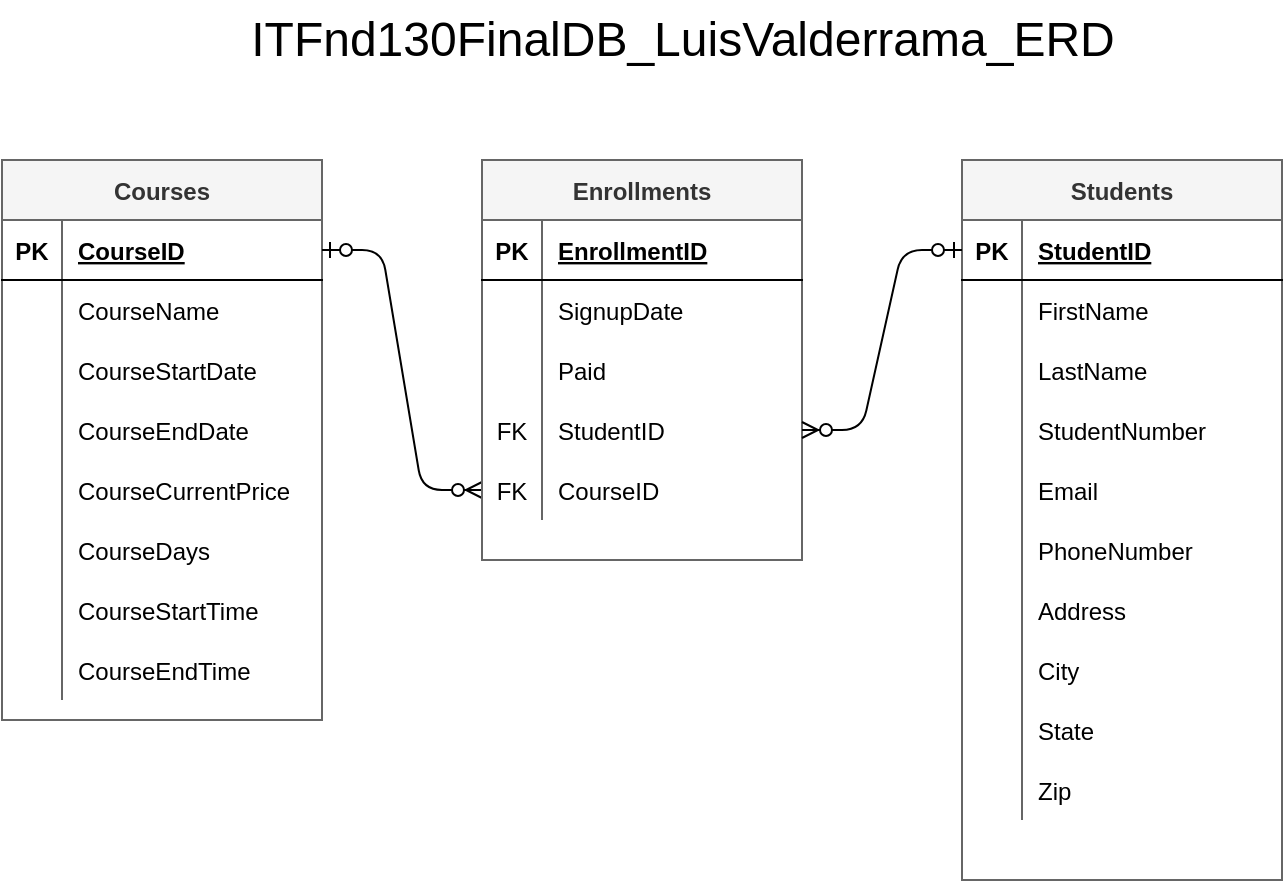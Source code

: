 <mxfile version="14.6.13" type="device"><diagram id="C5RBs43oDa-KdzZeNtuy" name="Page-1"><mxGraphModel dx="1662" dy="822" grid="1" gridSize="10" guides="1" tooltips="1" connect="1" arrows="1" fold="1" page="1" pageScale="1" pageWidth="827" pageHeight="1169" math="0" shadow="0"><root><mxCell id="WIyWlLk6GJQsqaUBKTNV-0"/><mxCell id="WIyWlLk6GJQsqaUBKTNV-1" parent="WIyWlLk6GJQsqaUBKTNV-0"/><mxCell id="cpuhcR9ZQcEZhQdR-MB2-0" value="Courses" style="shape=table;startSize=30;container=1;collapsible=1;childLayout=tableLayout;fixedRows=1;rowLines=0;fontStyle=1;align=center;resizeLast=1;fillColor=#f5f5f5;strokeColor=#666666;fontColor=#333333;" parent="WIyWlLk6GJQsqaUBKTNV-1" vertex="1"><mxGeometry x="80" y="160" width="160" height="280" as="geometry"/></mxCell><mxCell id="cpuhcR9ZQcEZhQdR-MB2-1" value="" style="shape=partialRectangle;collapsible=0;dropTarget=0;pointerEvents=0;fillColor=none;top=0;left=0;bottom=1;right=0;points=[[0,0.5],[1,0.5]];portConstraint=eastwest;" parent="cpuhcR9ZQcEZhQdR-MB2-0" vertex="1"><mxGeometry y="30" width="160" height="30" as="geometry"/></mxCell><mxCell id="cpuhcR9ZQcEZhQdR-MB2-2" value="PK" style="shape=partialRectangle;connectable=0;fillColor=none;top=0;left=0;bottom=0;right=0;fontStyle=1;overflow=hidden;" parent="cpuhcR9ZQcEZhQdR-MB2-1" vertex="1"><mxGeometry width="30" height="30" as="geometry"/></mxCell><mxCell id="cpuhcR9ZQcEZhQdR-MB2-3" value="CourseID" style="shape=partialRectangle;connectable=0;fillColor=none;top=0;left=0;bottom=0;right=0;align=left;spacingLeft=6;fontStyle=5;overflow=hidden;" parent="cpuhcR9ZQcEZhQdR-MB2-1" vertex="1"><mxGeometry x="30" width="130" height="30" as="geometry"/></mxCell><mxCell id="cpuhcR9ZQcEZhQdR-MB2-4" value="" style="shape=partialRectangle;collapsible=0;dropTarget=0;pointerEvents=0;fillColor=none;top=0;left=0;bottom=0;right=0;points=[[0,0.5],[1,0.5]];portConstraint=eastwest;" parent="cpuhcR9ZQcEZhQdR-MB2-0" vertex="1"><mxGeometry y="60" width="160" height="30" as="geometry"/></mxCell><mxCell id="cpuhcR9ZQcEZhQdR-MB2-5" value="" style="shape=partialRectangle;connectable=0;fillColor=none;top=0;left=0;bottom=0;right=0;editable=1;overflow=hidden;" parent="cpuhcR9ZQcEZhQdR-MB2-4" vertex="1"><mxGeometry width="30" height="30" as="geometry"/></mxCell><mxCell id="cpuhcR9ZQcEZhQdR-MB2-6" value="CourseName" style="shape=partialRectangle;connectable=0;fillColor=none;top=0;left=0;bottom=0;right=0;align=left;spacingLeft=6;overflow=hidden;" parent="cpuhcR9ZQcEZhQdR-MB2-4" vertex="1"><mxGeometry x="30" width="130" height="30" as="geometry"/></mxCell><mxCell id="cpuhcR9ZQcEZhQdR-MB2-7" value="" style="shape=partialRectangle;collapsible=0;dropTarget=0;pointerEvents=0;fillColor=none;top=0;left=0;bottom=0;right=0;points=[[0,0.5],[1,0.5]];portConstraint=eastwest;" parent="cpuhcR9ZQcEZhQdR-MB2-0" vertex="1"><mxGeometry y="90" width="160" height="30" as="geometry"/></mxCell><mxCell id="cpuhcR9ZQcEZhQdR-MB2-8" value="" style="shape=partialRectangle;connectable=0;fillColor=none;top=0;left=0;bottom=0;right=0;editable=1;overflow=hidden;" parent="cpuhcR9ZQcEZhQdR-MB2-7" vertex="1"><mxGeometry width="30" height="30" as="geometry"/></mxCell><mxCell id="cpuhcR9ZQcEZhQdR-MB2-9" value="CourseStartDate" style="shape=partialRectangle;connectable=0;fillColor=none;top=0;left=0;bottom=0;right=0;align=left;spacingLeft=6;overflow=hidden;" parent="cpuhcR9ZQcEZhQdR-MB2-7" vertex="1"><mxGeometry x="30" width="130" height="30" as="geometry"/></mxCell><mxCell id="cpuhcR9ZQcEZhQdR-MB2-10" value="" style="shape=partialRectangle;collapsible=0;dropTarget=0;pointerEvents=0;fillColor=none;top=0;left=0;bottom=0;right=0;points=[[0,0.5],[1,0.5]];portConstraint=eastwest;" parent="cpuhcR9ZQcEZhQdR-MB2-0" vertex="1"><mxGeometry y="120" width="160" height="30" as="geometry"/></mxCell><mxCell id="cpuhcR9ZQcEZhQdR-MB2-11" value="" style="shape=partialRectangle;connectable=0;fillColor=none;top=0;left=0;bottom=0;right=0;editable=1;overflow=hidden;" parent="cpuhcR9ZQcEZhQdR-MB2-10" vertex="1"><mxGeometry width="30" height="30" as="geometry"/></mxCell><mxCell id="cpuhcR9ZQcEZhQdR-MB2-12" value="CourseEndDate" style="shape=partialRectangle;connectable=0;fillColor=none;top=0;left=0;bottom=0;right=0;align=left;spacingLeft=6;overflow=hidden;" parent="cpuhcR9ZQcEZhQdR-MB2-10" vertex="1"><mxGeometry x="30" width="130" height="30" as="geometry"/></mxCell><mxCell id="sPpetd818FhXvHKcevw6-104" value="" style="shape=partialRectangle;collapsible=0;dropTarget=0;pointerEvents=0;fillColor=none;top=0;left=0;bottom=0;right=0;points=[[0,0.5],[1,0.5]];portConstraint=eastwest;" parent="cpuhcR9ZQcEZhQdR-MB2-0" vertex="1"><mxGeometry y="150" width="160" height="30" as="geometry"/></mxCell><mxCell id="sPpetd818FhXvHKcevw6-105" value="" style="shape=partialRectangle;connectable=0;fillColor=none;top=0;left=0;bottom=0;right=0;editable=1;overflow=hidden;" parent="sPpetd818FhXvHKcevw6-104" vertex="1"><mxGeometry width="30" height="30" as="geometry"/></mxCell><mxCell id="sPpetd818FhXvHKcevw6-106" value="CourseCurrentPrice" style="shape=partialRectangle;connectable=0;fillColor=none;top=0;left=0;bottom=0;right=0;align=left;spacingLeft=6;overflow=hidden;" parent="sPpetd818FhXvHKcevw6-104" vertex="1"><mxGeometry x="30" width="130" height="30" as="geometry"/></mxCell><mxCell id="sPpetd818FhXvHKcevw6-139" value="" style="shape=partialRectangle;collapsible=0;dropTarget=0;pointerEvents=0;fillColor=none;top=0;left=0;bottom=0;right=0;points=[[0,0.5],[1,0.5]];portConstraint=eastwest;" parent="cpuhcR9ZQcEZhQdR-MB2-0" vertex="1"><mxGeometry y="180" width="160" height="30" as="geometry"/></mxCell><mxCell id="sPpetd818FhXvHKcevw6-140" value="" style="shape=partialRectangle;connectable=0;fillColor=none;top=0;left=0;bottom=0;right=0;editable=1;overflow=hidden;" parent="sPpetd818FhXvHKcevw6-139" vertex="1"><mxGeometry width="30" height="30" as="geometry"/></mxCell><mxCell id="sPpetd818FhXvHKcevw6-141" value="CourseDays" style="shape=partialRectangle;connectable=0;fillColor=none;top=0;left=0;bottom=0;right=0;align=left;spacingLeft=6;overflow=hidden;" parent="sPpetd818FhXvHKcevw6-139" vertex="1"><mxGeometry x="30" width="130" height="30" as="geometry"/></mxCell><mxCell id="sPpetd818FhXvHKcevw6-142" value="" style="shape=partialRectangle;collapsible=0;dropTarget=0;pointerEvents=0;fillColor=none;top=0;left=0;bottom=0;right=0;points=[[0,0.5],[1,0.5]];portConstraint=eastwest;" parent="cpuhcR9ZQcEZhQdR-MB2-0" vertex="1"><mxGeometry y="210" width="160" height="30" as="geometry"/></mxCell><mxCell id="sPpetd818FhXvHKcevw6-143" value="" style="shape=partialRectangle;connectable=0;fillColor=none;top=0;left=0;bottom=0;right=0;editable=1;overflow=hidden;" parent="sPpetd818FhXvHKcevw6-142" vertex="1"><mxGeometry width="30" height="30" as="geometry"/></mxCell><mxCell id="sPpetd818FhXvHKcevw6-144" value="CourseStartTime" style="shape=partialRectangle;connectable=0;fillColor=none;top=0;left=0;bottom=0;right=0;align=left;spacingLeft=6;overflow=hidden;" parent="sPpetd818FhXvHKcevw6-142" vertex="1"><mxGeometry x="30" width="130" height="30" as="geometry"/></mxCell><mxCell id="sPpetd818FhXvHKcevw6-145" value="" style="shape=partialRectangle;collapsible=0;dropTarget=0;pointerEvents=0;fillColor=none;top=0;left=0;bottom=0;right=0;points=[[0,0.5],[1,0.5]];portConstraint=eastwest;" parent="cpuhcR9ZQcEZhQdR-MB2-0" vertex="1"><mxGeometry y="240" width="160" height="30" as="geometry"/></mxCell><mxCell id="sPpetd818FhXvHKcevw6-146" value="" style="shape=partialRectangle;connectable=0;fillColor=none;top=0;left=0;bottom=0;right=0;editable=1;overflow=hidden;" parent="sPpetd818FhXvHKcevw6-145" vertex="1"><mxGeometry width="30" height="30" as="geometry"/></mxCell><mxCell id="sPpetd818FhXvHKcevw6-147" value="CourseEndTime" style="shape=partialRectangle;connectable=0;fillColor=none;top=0;left=0;bottom=0;right=0;align=left;spacingLeft=6;overflow=hidden;" parent="sPpetd818FhXvHKcevw6-145" vertex="1"><mxGeometry x="30" width="130" height="30" as="geometry"/></mxCell><mxCell id="cpuhcR9ZQcEZhQdR-MB2-13" value="Students" style="shape=table;startSize=30;container=1;collapsible=1;childLayout=tableLayout;fixedRows=1;rowLines=0;fontStyle=1;align=center;resizeLast=1;fillColor=#f5f5f5;strokeColor=#666666;fontColor=#333333;" parent="WIyWlLk6GJQsqaUBKTNV-1" vertex="1"><mxGeometry x="560" y="160" width="160" height="360" as="geometry"/></mxCell><mxCell id="cpuhcR9ZQcEZhQdR-MB2-14" value="" style="shape=partialRectangle;collapsible=0;dropTarget=0;pointerEvents=0;fillColor=none;top=0;left=0;bottom=1;right=0;points=[[0,0.5],[1,0.5]];portConstraint=eastwest;" parent="cpuhcR9ZQcEZhQdR-MB2-13" vertex="1"><mxGeometry y="30" width="160" height="30" as="geometry"/></mxCell><mxCell id="cpuhcR9ZQcEZhQdR-MB2-15" value="PK" style="shape=partialRectangle;connectable=0;fillColor=none;top=0;left=0;bottom=0;right=0;fontStyle=1;overflow=hidden;" parent="cpuhcR9ZQcEZhQdR-MB2-14" vertex="1"><mxGeometry width="30" height="30" as="geometry"/></mxCell><mxCell id="cpuhcR9ZQcEZhQdR-MB2-16" value="StudentID" style="shape=partialRectangle;connectable=0;fillColor=none;top=0;left=0;bottom=0;right=0;align=left;spacingLeft=6;fontStyle=5;overflow=hidden;" parent="cpuhcR9ZQcEZhQdR-MB2-14" vertex="1"><mxGeometry x="30" width="130" height="30" as="geometry"/></mxCell><mxCell id="cpuhcR9ZQcEZhQdR-MB2-17" value="" style="shape=partialRectangle;collapsible=0;dropTarget=0;pointerEvents=0;fillColor=none;top=0;left=0;bottom=0;right=0;points=[[0,0.5],[1,0.5]];portConstraint=eastwest;" parent="cpuhcR9ZQcEZhQdR-MB2-13" vertex="1"><mxGeometry y="60" width="160" height="30" as="geometry"/></mxCell><mxCell id="cpuhcR9ZQcEZhQdR-MB2-18" value="" style="shape=partialRectangle;connectable=0;fillColor=none;top=0;left=0;bottom=0;right=0;editable=1;overflow=hidden;" parent="cpuhcR9ZQcEZhQdR-MB2-17" vertex="1"><mxGeometry width="30" height="30" as="geometry"/></mxCell><mxCell id="cpuhcR9ZQcEZhQdR-MB2-19" value="FirstName" style="shape=partialRectangle;connectable=0;fillColor=none;top=0;left=0;bottom=0;right=0;align=left;spacingLeft=6;overflow=hidden;" parent="cpuhcR9ZQcEZhQdR-MB2-17" vertex="1"><mxGeometry x="30" width="130" height="30" as="geometry"/></mxCell><mxCell id="cpuhcR9ZQcEZhQdR-MB2-20" value="" style="shape=partialRectangle;collapsible=0;dropTarget=0;pointerEvents=0;fillColor=none;top=0;left=0;bottom=0;right=0;points=[[0,0.5],[1,0.5]];portConstraint=eastwest;" parent="cpuhcR9ZQcEZhQdR-MB2-13" vertex="1"><mxGeometry y="90" width="160" height="30" as="geometry"/></mxCell><mxCell id="cpuhcR9ZQcEZhQdR-MB2-21" value="" style="shape=partialRectangle;connectable=0;fillColor=none;top=0;left=0;bottom=0;right=0;editable=1;overflow=hidden;" parent="cpuhcR9ZQcEZhQdR-MB2-20" vertex="1"><mxGeometry width="30" height="30" as="geometry"/></mxCell><mxCell id="cpuhcR9ZQcEZhQdR-MB2-22" value="LastName" style="shape=partialRectangle;connectable=0;fillColor=none;top=0;left=0;bottom=0;right=0;align=left;spacingLeft=6;overflow=hidden;" parent="cpuhcR9ZQcEZhQdR-MB2-20" vertex="1"><mxGeometry x="30" width="130" height="30" as="geometry"/></mxCell><mxCell id="cpuhcR9ZQcEZhQdR-MB2-23" value="" style="shape=partialRectangle;collapsible=0;dropTarget=0;pointerEvents=0;fillColor=none;top=0;left=0;bottom=0;right=0;points=[[0,0.5],[1,0.5]];portConstraint=eastwest;" parent="cpuhcR9ZQcEZhQdR-MB2-13" vertex="1"><mxGeometry y="120" width="160" height="30" as="geometry"/></mxCell><mxCell id="cpuhcR9ZQcEZhQdR-MB2-24" value="" style="shape=partialRectangle;connectable=0;fillColor=none;top=0;left=0;bottom=0;right=0;editable=1;overflow=hidden;" parent="cpuhcR9ZQcEZhQdR-MB2-23" vertex="1"><mxGeometry width="30" height="30" as="geometry"/></mxCell><mxCell id="cpuhcR9ZQcEZhQdR-MB2-25" value="StudentNumber" style="shape=partialRectangle;connectable=0;fillColor=none;top=0;left=0;bottom=0;right=0;align=left;spacingLeft=6;overflow=hidden;" parent="cpuhcR9ZQcEZhQdR-MB2-23" vertex="1"><mxGeometry x="30" width="130" height="30" as="geometry"/></mxCell><mxCell id="sPpetd818FhXvHKcevw6-83" value="" style="shape=partialRectangle;collapsible=0;dropTarget=0;pointerEvents=0;fillColor=none;top=0;left=0;bottom=0;right=0;points=[[0,0.5],[1,0.5]];portConstraint=eastwest;" parent="cpuhcR9ZQcEZhQdR-MB2-13" vertex="1"><mxGeometry y="150" width="160" height="30" as="geometry"/></mxCell><mxCell id="sPpetd818FhXvHKcevw6-84" value="" style="shape=partialRectangle;connectable=0;fillColor=none;top=0;left=0;bottom=0;right=0;editable=1;overflow=hidden;" parent="sPpetd818FhXvHKcevw6-83" vertex="1"><mxGeometry width="30" height="30" as="geometry"/></mxCell><mxCell id="sPpetd818FhXvHKcevw6-85" value="Email" style="shape=partialRectangle;connectable=0;fillColor=none;top=0;left=0;bottom=0;right=0;align=left;spacingLeft=6;overflow=hidden;" parent="sPpetd818FhXvHKcevw6-83" vertex="1"><mxGeometry x="30" width="130" height="30" as="geometry"/></mxCell><mxCell id="sPpetd818FhXvHKcevw6-86" value="" style="shape=partialRectangle;collapsible=0;dropTarget=0;pointerEvents=0;fillColor=none;top=0;left=0;bottom=0;right=0;points=[[0,0.5],[1,0.5]];portConstraint=eastwest;" parent="cpuhcR9ZQcEZhQdR-MB2-13" vertex="1"><mxGeometry y="180" width="160" height="30" as="geometry"/></mxCell><mxCell id="sPpetd818FhXvHKcevw6-87" value="" style="shape=partialRectangle;connectable=0;fillColor=none;top=0;left=0;bottom=0;right=0;editable=1;overflow=hidden;" parent="sPpetd818FhXvHKcevw6-86" vertex="1"><mxGeometry width="30" height="30" as="geometry"/></mxCell><mxCell id="sPpetd818FhXvHKcevw6-88" value="PhoneNumber" style="shape=partialRectangle;connectable=0;fillColor=none;top=0;left=0;bottom=0;right=0;align=left;spacingLeft=6;overflow=hidden;" parent="sPpetd818FhXvHKcevw6-86" vertex="1"><mxGeometry x="30" width="130" height="30" as="geometry"/></mxCell><mxCell id="sPpetd818FhXvHKcevw6-92" value="" style="shape=partialRectangle;collapsible=0;dropTarget=0;pointerEvents=0;fillColor=none;top=0;left=0;bottom=0;right=0;points=[[0,0.5],[1,0.5]];portConstraint=eastwest;" parent="cpuhcR9ZQcEZhQdR-MB2-13" vertex="1"><mxGeometry y="210" width="160" height="30" as="geometry"/></mxCell><mxCell id="sPpetd818FhXvHKcevw6-93" value="" style="shape=partialRectangle;connectable=0;fillColor=none;top=0;left=0;bottom=0;right=0;editable=1;overflow=hidden;" parent="sPpetd818FhXvHKcevw6-92" vertex="1"><mxGeometry width="30" height="30" as="geometry"/></mxCell><mxCell id="sPpetd818FhXvHKcevw6-94" value="Address" style="shape=partialRectangle;connectable=0;fillColor=none;top=0;left=0;bottom=0;right=0;align=left;spacingLeft=6;overflow=hidden;" parent="sPpetd818FhXvHKcevw6-92" vertex="1"><mxGeometry x="30" width="130" height="30" as="geometry"/></mxCell><mxCell id="sPpetd818FhXvHKcevw6-95" value="" style="shape=partialRectangle;collapsible=0;dropTarget=0;pointerEvents=0;fillColor=none;top=0;left=0;bottom=0;right=0;points=[[0,0.5],[1,0.5]];portConstraint=eastwest;" parent="cpuhcR9ZQcEZhQdR-MB2-13" vertex="1"><mxGeometry y="240" width="160" height="30" as="geometry"/></mxCell><mxCell id="sPpetd818FhXvHKcevw6-96" value="" style="shape=partialRectangle;connectable=0;fillColor=none;top=0;left=0;bottom=0;right=0;editable=1;overflow=hidden;" parent="sPpetd818FhXvHKcevw6-95" vertex="1"><mxGeometry width="30" height="30" as="geometry"/></mxCell><mxCell id="sPpetd818FhXvHKcevw6-97" value="City" style="shape=partialRectangle;connectable=0;fillColor=none;top=0;left=0;bottom=0;right=0;align=left;spacingLeft=6;overflow=hidden;" parent="sPpetd818FhXvHKcevw6-95" vertex="1"><mxGeometry x="30" width="130" height="30" as="geometry"/></mxCell><mxCell id="sPpetd818FhXvHKcevw6-98" value="" style="shape=partialRectangle;collapsible=0;dropTarget=0;pointerEvents=0;fillColor=none;top=0;left=0;bottom=0;right=0;points=[[0,0.5],[1,0.5]];portConstraint=eastwest;" parent="cpuhcR9ZQcEZhQdR-MB2-13" vertex="1"><mxGeometry y="270" width="160" height="30" as="geometry"/></mxCell><mxCell id="sPpetd818FhXvHKcevw6-99" value="" style="shape=partialRectangle;connectable=0;fillColor=none;top=0;left=0;bottom=0;right=0;editable=1;overflow=hidden;" parent="sPpetd818FhXvHKcevw6-98" vertex="1"><mxGeometry width="30" height="30" as="geometry"/></mxCell><mxCell id="sPpetd818FhXvHKcevw6-100" value="State" style="shape=partialRectangle;connectable=0;fillColor=none;top=0;left=0;bottom=0;right=0;align=left;spacingLeft=6;overflow=hidden;" parent="sPpetd818FhXvHKcevw6-98" vertex="1"><mxGeometry x="30" width="130" height="30" as="geometry"/></mxCell><mxCell id="Ved_0UbERDj7Qg92lxPo-7" value="" style="shape=partialRectangle;collapsible=0;dropTarget=0;pointerEvents=0;fillColor=none;top=0;left=0;bottom=0;right=0;points=[[0,0.5],[1,0.5]];portConstraint=eastwest;" parent="cpuhcR9ZQcEZhQdR-MB2-13" vertex="1"><mxGeometry y="300" width="160" height="30" as="geometry"/></mxCell><mxCell id="Ved_0UbERDj7Qg92lxPo-8" value="" style="shape=partialRectangle;connectable=0;fillColor=none;top=0;left=0;bottom=0;right=0;editable=1;overflow=hidden;" parent="Ved_0UbERDj7Qg92lxPo-7" vertex="1"><mxGeometry width="30" height="30" as="geometry"/></mxCell><mxCell id="Ved_0UbERDj7Qg92lxPo-9" value="Zip" style="shape=partialRectangle;connectable=0;fillColor=none;top=0;left=0;bottom=0;right=0;align=left;spacingLeft=6;overflow=hidden;" parent="Ved_0UbERDj7Qg92lxPo-7" vertex="1"><mxGeometry x="30" width="130" height="30" as="geometry"/></mxCell><mxCell id="cpuhcR9ZQcEZhQdR-MB2-40" value="ITFnd130FinalDB_LuisValderrama_ERD" style="text;strokeColor=none;fillColor=none;html=1;fontSize=24;fontStyle=0;verticalAlign=middle;align=center;" parent="WIyWlLk6GJQsqaUBKTNV-1" vertex="1"><mxGeometry x="160" y="80" width="520" height="40" as="geometry"/></mxCell><mxCell id="cpuhcR9ZQcEZhQdR-MB2-45" value="" style="edgeStyle=entityRelationEdgeStyle;fontSize=12;html=1;endArrow=ERzeroToMany;startArrow=ERzeroToOne;" parent="WIyWlLk6GJQsqaUBKTNV-1" source="cpuhcR9ZQcEZhQdR-MB2-1" target="Ved_0UbERDj7Qg92lxPo-3" edge="1"><mxGeometry width="100" height="100" relative="1" as="geometry"><mxPoint x="220" y="370" as="sourcePoint"/><mxPoint x="560" y="325" as="targetPoint"/></mxGeometry></mxCell><mxCell id="sPpetd818FhXvHKcevw6-107" value="Enrollments" style="shape=table;startSize=30;container=1;collapsible=1;childLayout=tableLayout;fixedRows=1;rowLines=0;fontStyle=1;align=center;resizeLast=1;fillColor=#f5f5f5;strokeColor=#666666;fontColor=#333333;" parent="WIyWlLk6GJQsqaUBKTNV-1" vertex="1"><mxGeometry x="320" y="160" width="160" height="200" as="geometry"/></mxCell><mxCell id="sPpetd818FhXvHKcevw6-108" value="" style="shape=partialRectangle;collapsible=0;dropTarget=0;pointerEvents=0;fillColor=none;top=0;left=0;bottom=1;right=0;points=[[0,0.5],[1,0.5]];portConstraint=eastwest;" parent="sPpetd818FhXvHKcevw6-107" vertex="1"><mxGeometry y="30" width="160" height="30" as="geometry"/></mxCell><mxCell id="sPpetd818FhXvHKcevw6-109" value="PK" style="shape=partialRectangle;connectable=0;fillColor=none;top=0;left=0;bottom=0;right=0;fontStyle=1;overflow=hidden;" parent="sPpetd818FhXvHKcevw6-108" vertex="1"><mxGeometry width="30" height="30" as="geometry"/></mxCell><mxCell id="sPpetd818FhXvHKcevw6-110" value="EnrollmentID" style="shape=partialRectangle;connectable=0;fillColor=none;top=0;left=0;bottom=0;right=0;align=left;spacingLeft=6;fontStyle=5;overflow=hidden;" parent="sPpetd818FhXvHKcevw6-108" vertex="1"><mxGeometry x="30" width="130" height="30" as="geometry"/></mxCell><mxCell id="sPpetd818FhXvHKcevw6-111" value="" style="shape=partialRectangle;collapsible=0;dropTarget=0;pointerEvents=0;fillColor=none;top=0;left=0;bottom=0;right=0;points=[[0,0.5],[1,0.5]];portConstraint=eastwest;" parent="sPpetd818FhXvHKcevw6-107" vertex="1"><mxGeometry y="60" width="160" height="30" as="geometry"/></mxCell><mxCell id="sPpetd818FhXvHKcevw6-112" value="" style="shape=partialRectangle;connectable=0;fillColor=none;top=0;left=0;bottom=0;right=0;editable=1;overflow=hidden;" parent="sPpetd818FhXvHKcevw6-111" vertex="1"><mxGeometry width="30" height="30" as="geometry"/></mxCell><mxCell id="sPpetd818FhXvHKcevw6-113" value="SignupDate" style="shape=partialRectangle;connectable=0;fillColor=none;top=0;left=0;bottom=0;right=0;align=left;spacingLeft=6;overflow=hidden;" parent="sPpetd818FhXvHKcevw6-111" vertex="1"><mxGeometry x="30" width="130" height="30" as="geometry"/></mxCell><mxCell id="sPpetd818FhXvHKcevw6-114" value="" style="shape=partialRectangle;collapsible=0;dropTarget=0;pointerEvents=0;fillColor=none;top=0;left=0;bottom=0;right=0;points=[[0,0.5],[1,0.5]];portConstraint=eastwest;" parent="sPpetd818FhXvHKcevw6-107" vertex="1"><mxGeometry y="90" width="160" height="30" as="geometry"/></mxCell><mxCell id="sPpetd818FhXvHKcevw6-115" value="" style="shape=partialRectangle;connectable=0;fillColor=none;top=0;left=0;bottom=0;right=0;editable=1;overflow=hidden;" parent="sPpetd818FhXvHKcevw6-114" vertex="1"><mxGeometry width="30" height="30" as="geometry"/></mxCell><mxCell id="sPpetd818FhXvHKcevw6-116" value="Paid" style="shape=partialRectangle;connectable=0;fillColor=none;top=0;left=0;bottom=0;right=0;align=left;spacingLeft=6;overflow=hidden;" parent="sPpetd818FhXvHKcevw6-114" vertex="1"><mxGeometry x="30" width="130" height="30" as="geometry"/></mxCell><mxCell id="sPpetd818FhXvHKcevw6-135" value="" style="shape=partialRectangle;collapsible=0;dropTarget=0;pointerEvents=0;fillColor=none;top=0;left=0;bottom=0;right=0;points=[[0,0.5],[1,0.5]];portConstraint=eastwest;" parent="sPpetd818FhXvHKcevw6-107" vertex="1"><mxGeometry y="120" width="160" height="30" as="geometry"/></mxCell><mxCell id="sPpetd818FhXvHKcevw6-136" value="FK" style="shape=partialRectangle;connectable=0;fillColor=none;top=0;left=0;bottom=0;right=0;editable=1;overflow=hidden;" parent="sPpetd818FhXvHKcevw6-135" vertex="1"><mxGeometry width="30" height="30" as="geometry"/></mxCell><mxCell id="sPpetd818FhXvHKcevw6-137" value="StudentID" style="shape=partialRectangle;connectable=0;fillColor=none;top=0;left=0;bottom=0;right=0;align=left;spacingLeft=6;overflow=hidden;" parent="sPpetd818FhXvHKcevw6-135" vertex="1"><mxGeometry x="30" width="130" height="30" as="geometry"/></mxCell><mxCell id="Ved_0UbERDj7Qg92lxPo-3" value="" style="shape=partialRectangle;collapsible=0;dropTarget=0;pointerEvents=0;fillColor=none;top=0;left=0;bottom=0;right=0;points=[[0,0.5],[1,0.5]];portConstraint=eastwest;" parent="sPpetd818FhXvHKcevw6-107" vertex="1"><mxGeometry y="150" width="160" height="30" as="geometry"/></mxCell><mxCell id="Ved_0UbERDj7Qg92lxPo-4" value="FK" style="shape=partialRectangle;connectable=0;fillColor=none;top=0;left=0;bottom=0;right=0;editable=1;overflow=hidden;" parent="Ved_0UbERDj7Qg92lxPo-3" vertex="1"><mxGeometry width="30" height="30" as="geometry"/></mxCell><mxCell id="Ved_0UbERDj7Qg92lxPo-5" value="CourseID" style="shape=partialRectangle;connectable=0;fillColor=none;top=0;left=0;bottom=0;right=0;align=left;spacingLeft=6;overflow=hidden;" parent="Ved_0UbERDj7Qg92lxPo-3" vertex="1"><mxGeometry x="30" width="130" height="30" as="geometry"/></mxCell><mxCell id="sPpetd818FhXvHKcevw6-138" value="" style="edgeStyle=entityRelationEdgeStyle;fontSize=12;html=1;endArrow=ERzeroToMany;startArrow=ERzeroToOne;exitX=0;exitY=0.5;exitDx=0;exitDy=0;" parent="WIyWlLk6GJQsqaUBKTNV-1" source="cpuhcR9ZQcEZhQdR-MB2-14" target="sPpetd818FhXvHKcevw6-135" edge="1"><mxGeometry width="100" height="100" relative="1" as="geometry"><mxPoint x="250" y="215" as="sourcePoint"/><mxPoint x="360" y="285" as="targetPoint"/></mxGeometry></mxCell></root></mxGraphModel></diagram></mxfile>